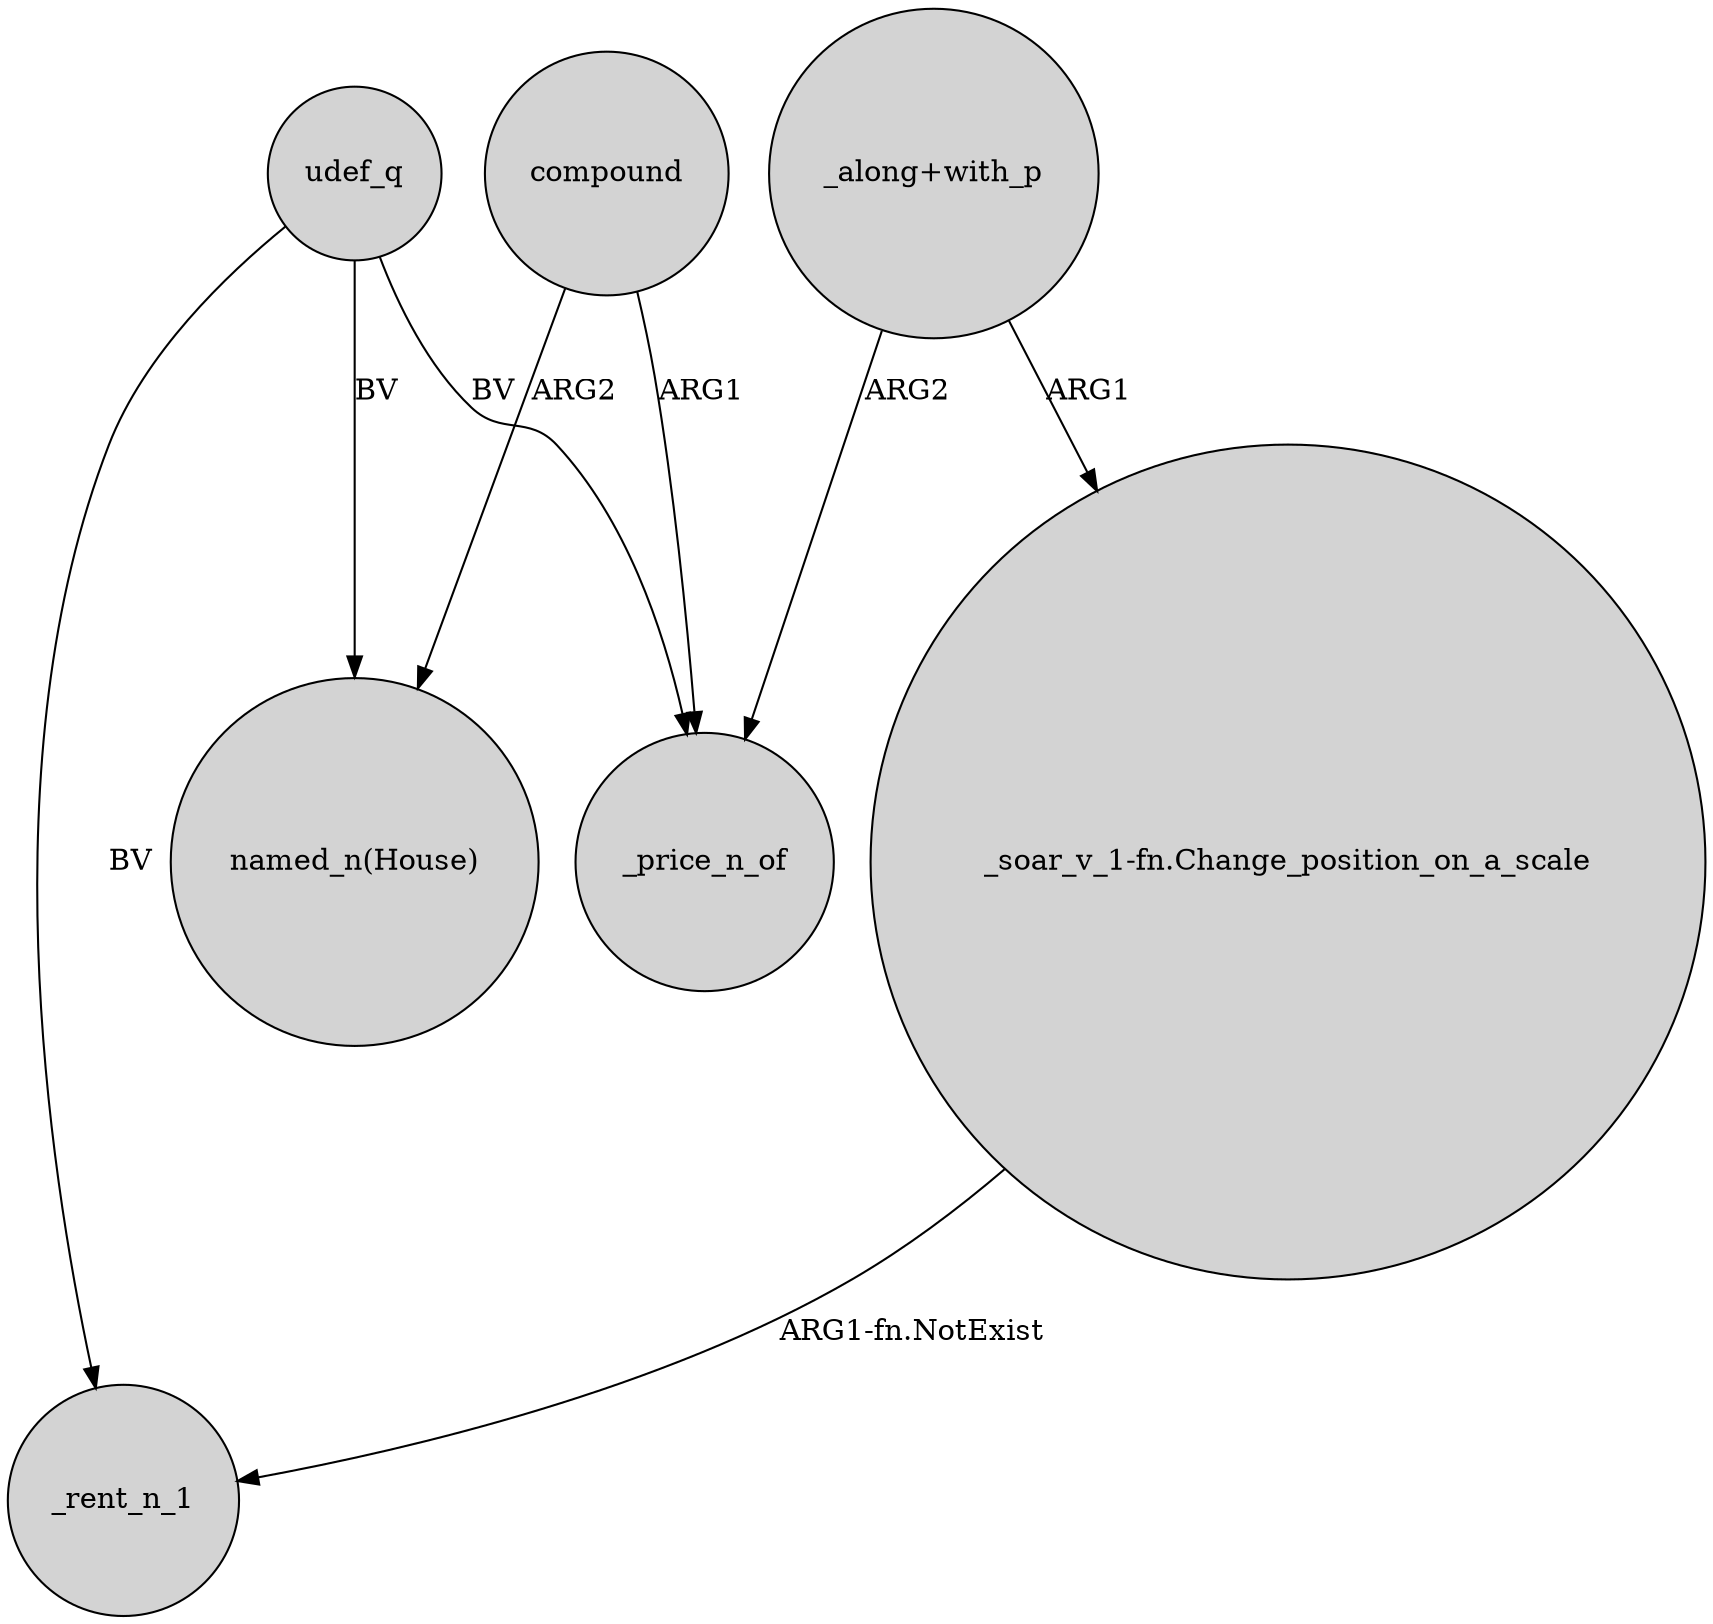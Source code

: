 digraph {
	node [shape=circle style=filled]
	udef_q -> "named_n(House)" [label=BV]
	udef_q -> _rent_n_1 [label=BV]
	udef_q -> _price_n_of [label=BV]
	"_soar_v_1-fn.Change_position_on_a_scale" -> _rent_n_1 [label="ARG1-fn.NotExist"]
	compound -> _price_n_of [label=ARG1]
	"_along+with_p" -> "_soar_v_1-fn.Change_position_on_a_scale" [label=ARG1]
	"_along+with_p" -> _price_n_of [label=ARG2]
	compound -> "named_n(House)" [label=ARG2]
}
